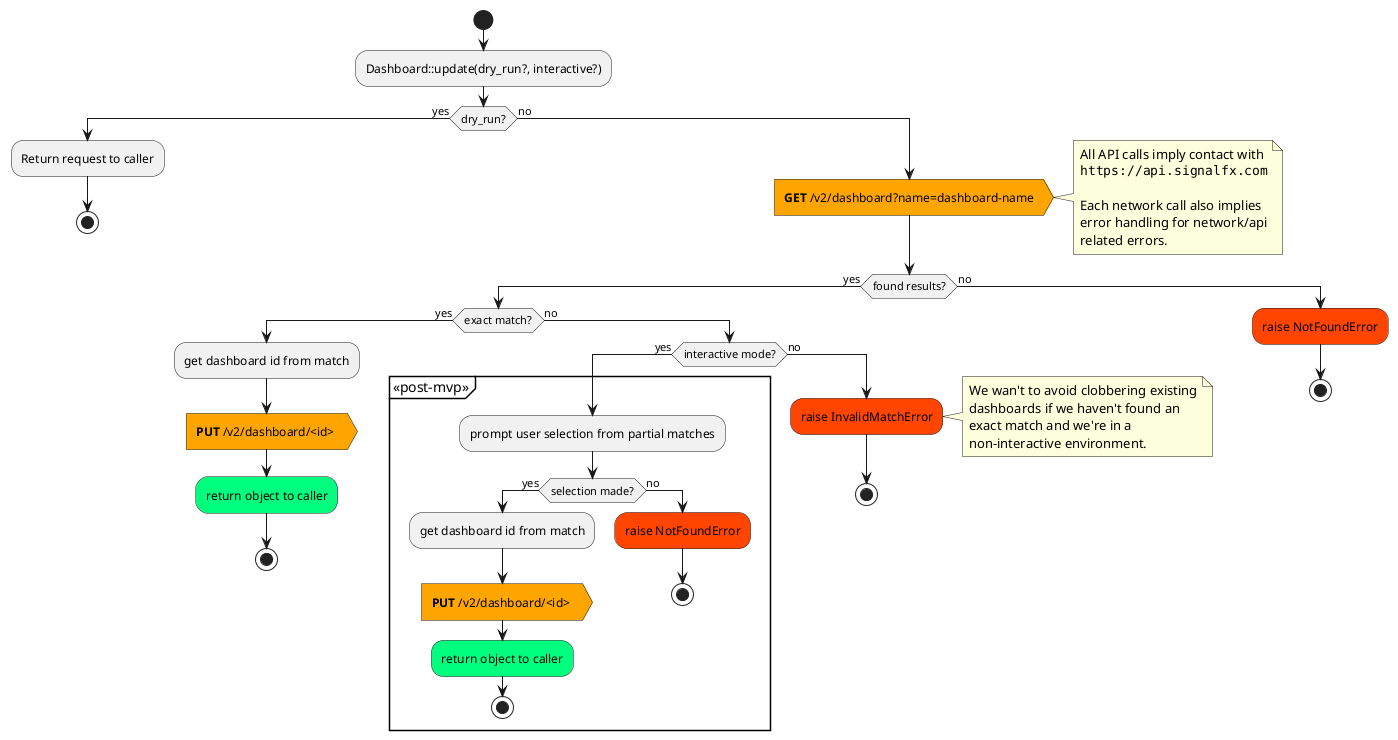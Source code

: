 @startuml
start
  :Dashboard::update(dry_run?, interactive?);
  if (dry_run?) then (yes)
    :Return request to caller;
    stop
  else (no)
    #Orange:**GET** /v2/dashboard?name=dashboard-name>
    note right
      All API calls imply contact with
      ""https://api.signalfx.com""

      Each network call also implies
      error handling for network/api
      related errors.
    end note
    if (found results?) then (yes)
      if (exact match?) then (yes)
        :get dashboard id from match;
        #Orange:**PUT** /v2/dashboard/<id> >
        #SpringGreen:return object to caller;
        stop
      else (no)
        if (interactive mode?) then (yes)
          partition («post-mvp») {
            :prompt user selection from partial matches;
            if (selection made?) then (yes)
              :get dashboard id from match;
              #Orange:**PUT** /v2/dashboard/<id> >
              #SpringGreen:return object to caller;
              stop
            else (no)
              #OrangeRed:raise NotFoundError;
              stop
            endif
          }
        else (no)
          #OrangeRed:raise InvalidMatchError;
          note right
            We wan't to avoid clobbering existing
            dashboards if we haven't found an
            exact match and we're in a
            non-interactive environment.
          end note
          stop
        endif
      endif
    else (no)
      #OrangeRed:raise NotFoundError;
      stop
    endif
  endif
@enduml

